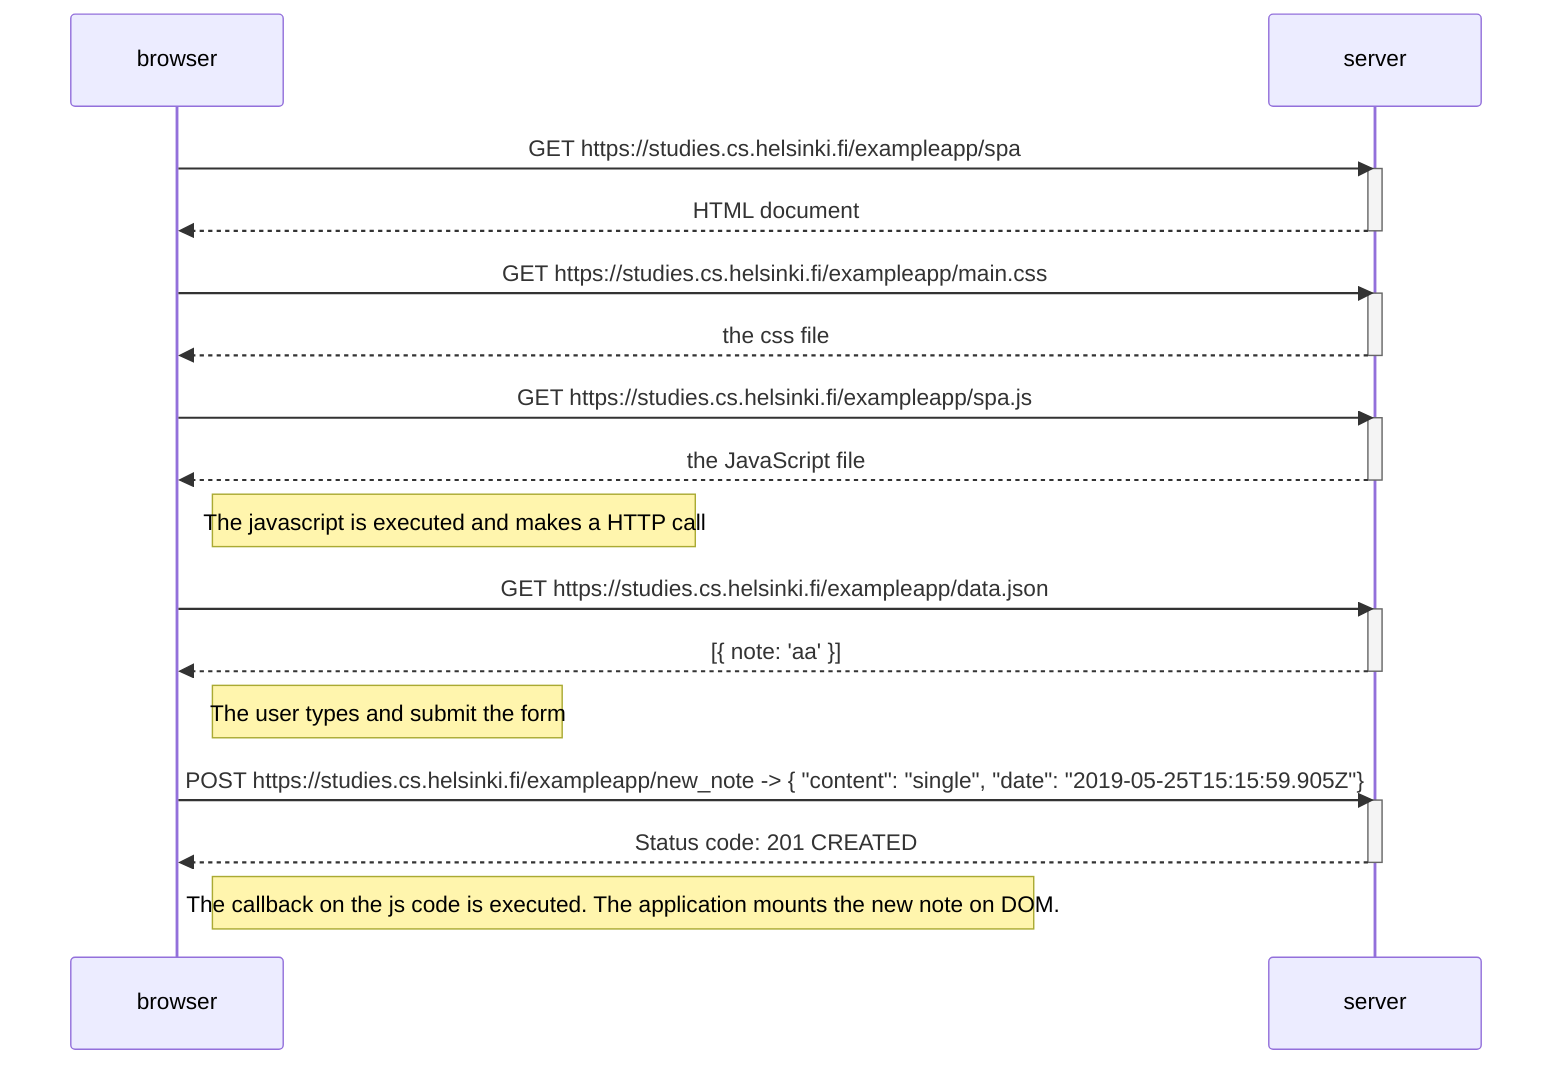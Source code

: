 sequenceDiagram
    participant browser
    participant server

    browser->>server: GET https://studies.cs.helsinki.fi/exampleapp/spa
    activate server
    server-->>browser: HTML document
    deactivate server

    browser->>server: GET https://studies.cs.helsinki.fi/exampleapp/main.css
    activate server
    server-->>browser: the css file
    deactivate server

    browser->>server: GET https://studies.cs.helsinki.fi/exampleapp/spa.js
    activate server
    server-->>browser: the JavaScript file
    deactivate server

    Note right of browser: The javascript is executed and makes a HTTP call
    
    browser->>server: GET https://studies.cs.helsinki.fi/exampleapp/data.json
    activate server
    server-->>browser: [{ note: 'aa' }]
    deactivate server

    Note right of browser: The user types and submit the form

    browser->>server: POST https://studies.cs.helsinki.fi/exampleapp/new_note -> { "content": "single", "date": "2019-05-25T15:15:59.905Z"}
    activate server
    server-->>browser: Status code: 201 CREATED
    deactivate server

    Note right of browser: The callback on the js code is executed. The application mounts the new note on DOM.